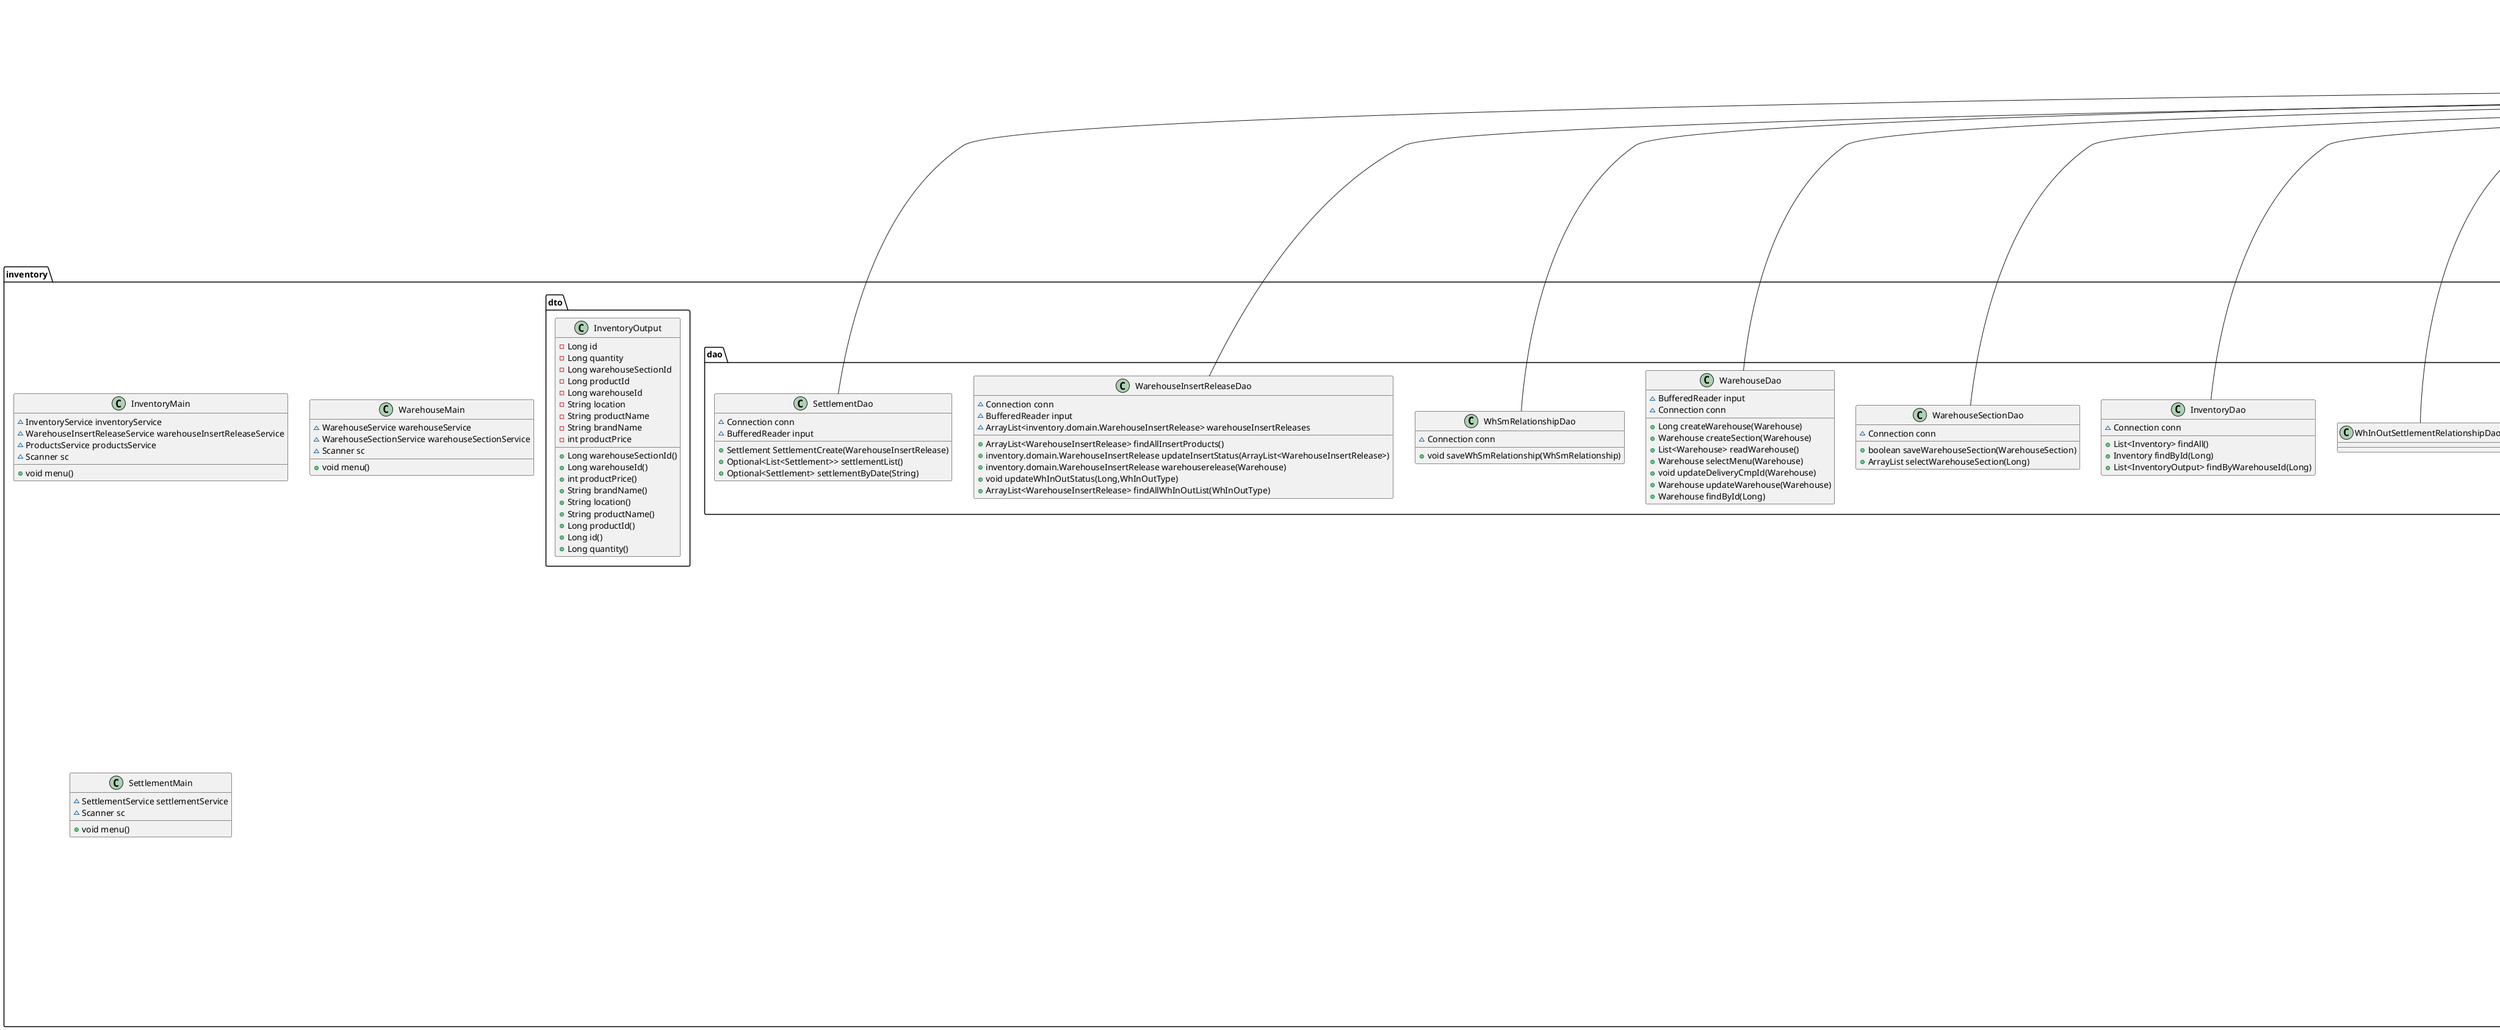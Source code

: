 @startuml
class inventory.domain.WarehouseSection {
- Long id
- String name
- Long warehouseId
- WhSectionType type
}
class person.dao.CustomerDao {
~ Connection conn
}
class inventory.InventoryMain {
~ InventoryService inventoryService
~ WarehouseInsertReleaseService warehouseInsertReleaseService
~ ProductsService productsService
~ Scanner sc
+ void menu()
}
class inventory.service.impl.InventoryServiceImpl {
~ InventoryDao inventoryDao
~ {static} Scanner sc
+ void searchInventoryList()
+ void searchInventory()
+ void searchInventoryListByWarehouse()
}
interface inventory.service.WarehouseInsertReleaseService {
~ ArrayList<WarehouseInsertRelease> findStatusDone()
~ void updateReleaseStatus(WhInOutType)
}
enum inventory.enums.WhInOutType {
+  INSERT_WAIT
+  INSERT_CONFIRM
+  INSERT_CANCEL
+  RELEASE_WAIT
+  RELEASE_CONFIRM
+  RELEASE_CANCEL
- String desc
}
class inventory.domain.Inventory {
- Long id
- int quantity
- Long whSectionId
- Long productId
}
class mgtOrders.domain.MgtOrders {
- Long id
- String purchaser
- MgtOrdersStatus status
- LocalDateTime createdAt
- Long warehouseId
+ Long getId()
+ void setId(Long)
+ String getPurchaser()
+ void setPurchaser(String)
+ MgtOrdersStatus getStatus()
+ void setStatus(MgtOrdersStatus)
+ LocalDateTime getCreatedAt()
+ void setCreatedAt(LocalDateTime)
+ Long getWarehouseId()
+ void setWarehouseId(Long)
}
class person.domain.BusinessOwner {
- Long id
- String name
- String email
- String password
- String phone
- String address
}
class delivery.deliveryMain {
~ WaybillService waybillService
~ Scanner sc
+ void menu()
}
class smOrders.dto.SmOrdersOutput {
- Long id
- int quantity
- int paymentAmount
- Date createdAt
- Date expectedAt
- String sellerSendStatus
- Long customerId
- Long shoppingMallId
- String shoppingMallName
- Long productsId
- String productName
- int productPrice
- String brandName
- Long businessOwnerId
- String ownerName
- String ownerPhone
- String location
- String customerName
- String customerPhone
+ Long shoppingMallId()
+ String location()
+ String customerName()
+ int productPrice()
+ Long businessOwnerId()
+ String ownerPhone()
+ int paymentAmount()
+ String brandName()
+ String productName()
+ int quantity()
+ Date createdAt()
+ String sellerSendStatus()
+ String ownerName()
+ String customerPhone()
+ Date expectedAt()
+ Long customerId()
+ String shoppingMallName()
+ Long productsId()
+ Long id()
}
class smOrders.domain.smOrders {
- Long id
- int quantity
- int paymentAmount
- String createdAt
- String expectedAt
- SellerSendStatus status
- Long customerId
- Long shoppingMallId
- Long productId
}
class person.dao.BusinessOwnerDao {
~ Connection conn
}
class product.dao.ProductsDao {
~ Connection conn
+ List<ProductsOutput> productListInventory()
+ void createProduct(Products)
+ void updateProduct(Products)
}
class smOrders.domain.ShoppingMall {
- Long id
- String name
}
class product.domain.Products {
- Long id
- String name
- ProductsStatus status
- int price
- int cost
- Long brandId
- Long businessOwnerId
}
class inventory.domain.WhInOutSettlementRelationship {
- Long id
- Long whInsertReleaseId
- Long settlementId
}
class inventory.service.impl.WarehouseServiceImpl {
~ BufferedReader input
~ WarehouseDao warehouseDao
~ DeliveryCmpService deliveryCmpService
~ ShoppingMallService shoppingMallService
~ WhSmRelationshipService whSmRelationShipService
~ WarehouseSectionService warehouseSectionService
+ void createWarehouse()
+ Warehouse updateWarehouse()
+ Warehouse deliveryUpdateWarehouse(Warehouse)
+ void readAllWarehouse()
+ void readOneWarehouse()
+ Warehouse allUpdateWarehouse(Warehouse)
}
class inventory.service.impl.WarehouseSectionServiceImpl {
~ BufferedReader input
~ WarehouseSectionDao warehouseSectionDao
~ WarehouseDao warehouseDao
+ void createWarehouseSection(Warehouse)
+ void readWarehouseSection()
}
interface inventory.service.WarehouseService {
~ void createWarehouse()
~ Warehouse updateWarehouse()
~ Warehouse allUpdateWarehouse(Warehouse)
~ Warehouse deliveryUpdateWarehouse(Warehouse)
~ void readAllWarehouse()
~ void readOneWarehouse()
}
class Main {
+ {static} void main(String[])
}
class delivery.dao.WaybillDao {
- Connection conn
+ List<SelectWaybillOutPut> findByOrderId(Long)
+ List<SelectListWaybillOutput> readWaybill()
}
abstract class DBIO.ObjectDBIO {
- String MYSQL_DRIVER
- String MYSQL_URL
- String MYSQL_ID
- String MYSQL_PW
# Connection open()
# void close(Connection)
}
class delivery.dao.DeliveryCmpDao {
~ Connection conn
+ List<DeliveryCmp> readDeliveryCmp()
}
class delivery.service.impl.DeliveryCmpServiceImpl {
~ BufferedReader input
~ DeliveryCmpDao dao
+ Long chooseDeliveryCmp()
}
class product.domain.Brand {
- Long id
- String name
}
interface inventory.service.SettlementService {
~ void settlementList()
~ void settlementByDate()
}
interface product.service.BrandService {
~ List<Brand> getAllBrand()
}
class inventory.domain.Settlement {
- Long id
- Long insertQuantity
- Long releaseQuantity
- Long totalPrice
- LocalDateTime createdAt
- LocalDateTime modifiedAt
}
class inventory.dao.WhInOutSettlementRelationshipDao {
}
class inventory.WarehouseMain {
~ WarehouseService warehouseService
~ WarehouseSectionService warehouseSectionService
~ Scanner sc
+ void menu()
}
class product.service.impl.BrandServiceImpl {
- Connection conn
+ List<Brand> getAllBrand()
}
class mgtOrders.dao.MgtOrderDao {
~ Connection conn
+ Long createOrder(String,LocalDateTime,Long)
+ boolean addItem(Long,Map<Integer,Integer>)
+ boolean confirmOrder(Long,MgtOrdersStatus)
+ boolean cancelOrder(Long)
+ ArrayList<MgtOrders> selectAll(String,String)
+ ArrayList<MgtOrders> selectOrderList(MgtOrdersStatus)
+ boolean insertList(ArrayList<Long>,String)
+ ArrayList<MgtOrders> searchForDate(String)
+ boolean delete(Long)
}
class main.WmsTraining {
+ {static} void logo()
}
class inventory.dao.InventoryDao {
~ Connection conn
+ List<Inventory> findAll()
+ Inventory findById(Long)
+ List<InventoryOutput> findByWarehouseId(Long)
}
interface inventory.service.WarehouseSectionService {
~ void createWarehouseSection(Warehouse)
~ void readWarehouseSection()
}
enum smOrders.enums.SellerSendStatus {
+  PREPARING
+  COMPLETE
+  CANCEL
- String desc
}
interface delivery.service.DeliveryCmpService {
~ Long chooseDeliveryCmp()
}
enum mgtOrders.enums.MgtOrdersStatus {
+  READY
+  DONE
+  DELIVERED
+  CANCEL
+  RETURN
- String desc
}
class person.domain.Customer {
- Long id
- String name
- String email
- String password
- String phone
- String address
}
class inventory.service.impl.SettlementServiceImpl {
~ BufferedReader br
- SettlementDao settlementDao
+ void settlementList()
+ void settlementByDate()
}
class inventory.domain.WarehouseInsertRelease {
- Long id
- Long quantity
- LocalDateTime createdAt
- WhInOutType type
- Long totalPrice
- Long inventoryId
}
interface person.service.BusinessOwnerService {
}
class delivery.service.impl.WaybillServiceImpl {
~ Scanner sc
~ WaybillDao waybillDao
+ void readOneWaybill()
+ void readAllWaybill()
}
class product.service.impl.ProductsServiceImpl {
~ BufferedReader br
- ProductsDao productsDao
+ void productListInventory()
- ProductsStatus isProductOnSale()
+ void createProduct()
+ void updateProduct()
}
class inventory.domain.Warehouse {
- Long id
- WhType type
- String location
- Long delivery_id
}
class smOrders.dao.SMOrdersDao {
~ {static} Scanner sc
~ Connection conn
+ List<SmOrdersOutput> smOrdersReadAllCanCel()
+ List<SmOrdersOutput> readAllPreparedOrders()
+ List<SmOrdersOutput> readAllCanceledOrders()
+ void updateSmOrdersStatus(smOrders)
+ smOrders findById(Long)
+ void insertSmOrdersStatus(smOrders)
+ SmOrdersAllOutput readOneAlloutput(Long)
}
class inventory.dao.WarehouseSectionDao {
~ Connection conn
+ boolean saveWarehouseSection(WarehouseSection)
+ ArrayList selectWarehouseSection(Long)
}
interface mgtOrders.service.MgtOrdersService {
~ void add()
~ void delete()
~ void getAllOrders()
~ boolean confirmOrder()
~ boolean cancelOrder()
~ void confirmList()
~ void searchNonDelivered()
~ void confirmArrival()
}
class inventory.service.impl.WarehouseInsertReleaseServiceImpl {
~ WarehouseInsertReleaseDao whInOutDao
~ Scanner sc
+ ArrayList<WarehouseInsertRelease> findStatusDone()
+ void updateReleaseStatus(WhInOutType)
}
class delivery.dto.SelectWaybillOutPut {
- Long id
- Long ordersId
- String productName
- String shoppingMallName
- String warehouseLocation
- String businessPhone
- Long customerId
- String customerName
- String customerPhone
- String customerAddress
+ String customerName()
+ String warehouseLocation()
+ String customerPhone()
+ String businessPhone()
+ Long ordersId()
+ Long customerId()
+ String productName()
+ String customerAddress()
+ Long id()
+ String shoppingMallName()
}
class main.MainMenu {
~ {static} Scanner scanner
+ {static} void main(String[])
- {static} void selectMenu()
}
class person.service.impl.BusinessOwnerServiceImpl {
}
interface smOrders.service.ShoppingMallService {
~ Long chooseShoppingMall()
}
class inventory.service.impl.WhSmRelationshipServiceImpl {
~ WhSmRelationshipDao whSmRelationshipDao
+ void createWhSmRelationship(WhSmRelationship)
}
class inventory.dao.WarehouseDao {
~ BufferedReader input
~ Connection conn
+ Long createWarehouse(Warehouse)
+ Warehouse createSection(Warehouse)
+ List<Warehouse> readWarehouse()
+ Warehouse selectMenu(Warehouse)
+ void updateDeliveryCmpId(Warehouse)
+ Warehouse updateWarehouse(Warehouse)
+ Warehouse findById(Long)
}
class delivery.domain.Waybill {
- Long id
- LocalDateTime delivery_At
- Long orders_id
- Long customer_id
}
class smOrders.service.impl.ShoppingMallServiceImpl {
~ BufferedReader input
~ ShoppingMallDao shoppingMallDao
~ WhSmRelationshipDao whSmRelationshipDao
+ Long chooseShoppingMall()
}
interface delivery.service.WaybillService {
~ void readOneWaybill()
~ void readAllWaybill()
}
interface product.service.ProductsService {
~ void productListInventory()
~ void createProduct()
~ void updateProduct()
}
class inventory.dao.WhSmRelationshipDao {
~ Connection conn
+ void saveWhSmRelationship(WhSmRelationship)
}
class inventory.domain.WhSmRelationship {
- Long id
- Long warehouseId
- Long shoppingMallId
}
class mgtOrders.MgtOrdersMain {
~ MgtOrdersService mgtOrdersService
~ Scanner sc
+ void menu()
}
class product.dto.ProductsOutput {
- Long id
- String name
- ProductsStatus status
- int price
- int cost
- Long brandId
- Long businessOwnerId
- String brandName
+ String name()
+ String brandName()
+ Long businessOwnerId()
+ int price()
+ Long id()
+ Long brandId()
+ ProductsStatus status()
+ int cost()
}
class mgtOrders.service.impl.MgtOrdersServiceImpl {
~ BufferedReader bufferedReader
- MgtOrderDao mgtOrderDao
+ void add()
+ void getAllOrders()
+ boolean confirmOrder()
+ boolean cancelOrder()
+ void confirmList()
+ void searchNonDelivered()
+ void confirmArrival()
+ void delete()
- void print(MgtOrders)
- void printList(ArrayList<MgtOrders>)
}
class inventory.SettlementMain {
~ SettlementService settlementService
~ Scanner sc
+ void menu()
}
class smOrders.dao.ShoppingMallDao {
~ Connection conn
+ List<ShoppingMall> findAll()
}
class inventory.dao.WarehouseInsertReleaseDao {
~ Connection conn
~ BufferedReader input
~ ArrayList<inventory.domain.WarehouseInsertRelease> warehouseInsertReleases
+ ArrayList<WarehouseInsertRelease> findAllInsertProducts()
+ inventory.domain.WarehouseInsertRelease updateInsertStatus(ArrayList<WarehouseInsertRelease>)
+ inventory.domain.WarehouseInsertRelease warehouserelease(Warehouse)
+ void updateWhInOutStatus(Long,WhInOutType)
+ ArrayList<WarehouseInsertRelease> findAllWhInOutList(WhInOutType)
}
class inventory.dto.InventoryOutput {
- Long id
- Long quantity
- Long warehouseSectionId
- Long productId
- Long warehouseId
- String location
- String productName
- String brandName
- int productPrice
+ Long warehouseSectionId()
+ Long warehouseId()
+ int productPrice()
+ String brandName()
+ String location()
+ String productName()
+ Long productId()
+ Long id()
+ Long quantity()
}
interface inventory.service.WhSmRelationshipService {
~ void createWhSmRelationship(WhSmRelationship)
}
interface smOrders.service.SmOrdersService {
~ void createOrder()
~ void readOrder()
~ List<smOrders> readAllCanceledOrders()
~ List<smOrders> readAllPreparedOrders()
~ void updateStatus()
~ smOrders readOne()
~ SmOrdersAllOutput readOneSelect()
}
enum inventory.enums.WhSectionType {
+  REFRIGERATED
+  FROZEN
+  DRY
+  PROCESSED
- String desc
}
class inventory.dao.SettlementDao {
~ Connection conn
~ BufferedReader input
+ Settlement SettlementCreate(WarehouseInsertRelease)
+ Optional<List<Settlement>> settlementList()
+ Optional<Settlement> settlementByDate(String)
}
interface inventory.service.InventoryService {
~ void searchInventoryList()
~ void searchInventory()
~ void searchInventoryListByWarehouse()
}
enum product.enums.ProductsStatus {
+  ON_SALE
+  STOP_SALE
- String desc
}
class mgtOrders.domain.WarehouseInsertRelease {
- Long id
- int quantity
- Long productsId
- Long mgtOrdersId
- WhInOutType whInOutType
- LocalDateTime createdAt
- int totalPrice
}
class smOrders.service.impl.SmOrderServiceImpl {
+ SMOrdersDao smordersdao
~ {static} Scanner sc
+ void createOrder()
+ void updateStatus()
+ SmOrdersAllOutput readOneSelect()
+ smOrders readOne()
+ void readOrder()
+ List<smOrders> readAllCanceledOrders()
+ List<smOrders> readAllPreparedOrders()
}
enum inventory.enums.WhType {
+  WET
+  DRY
+  BOTH
- String desc
}
class smOrders.dto.SmOrdersAllOutput {
- Long orderId
- int quantity
- int paymentAmount
- LocalDateTime createdAt
- LocalDateTime expectedAt
- String sellerSendStatus
- Long shoppingMallId
- String shoppingMallName
- Long productsId
- String productName
- String brandName
+ Long shoppingMallId()
+ String sellerSendStatus()
+ LocalDateTime createdAt()
+ int paymentAmount()
+ Long orderId()
+ LocalDateTime expectedAt()
+ String shoppingMallName()
+ String brandName()
+ String productName()
+ Long productsId()
+ int quantity()
}
class delivery.dto.SelectListWaybillOutput {
- Long id
- Long ordersId
- String productName
- String customerAddress
- String warehouseLocation
- String customerName
+ String customerName()
+ String warehouseLocation()
+ Long ordersId()
+ String productName()
+ String customerAddress()
+ Long id()
}
interface person.service.CustomerService {
}
class person.service.impl.CustomerServiceImpl {
}
class product.dao.BrandDao {
+ String getBrandName(int)
+ List<String> getAllBrands()
}
class delivery.domain.DeliveryCmp {
- Long id
- String name
}
class smOrders.SmOrdersMain {
~ SmOrdersService smOrdersService
~ Scanner sc
+ void menu()
}


DBIO.ObjectDBIO <|-- person.dao.CustomerDao
inventory.service.InventoryService <|.. inventory.service.impl.InventoryServiceImpl
DBIO.ObjectDBIO <|-- person.dao.BusinessOwnerDao
DBIO.ObjectDBIO <|-- product.dao.ProductsDao
inventory.service.WarehouseService <|.. inventory.service.impl.WarehouseServiceImpl
inventory.service.WarehouseSectionService <|.. inventory.service.impl.WarehouseSectionServiceImpl
DBIO.ObjectDBIO <|-- delivery.dao.WaybillDao
DBIO.ObjectDBIO <|-- delivery.dao.DeliveryCmpDao
delivery.service.DeliveryCmpService <|.. delivery.service.impl.DeliveryCmpServiceImpl
DBIO.ObjectDBIO <|-- inventory.dao.WhInOutSettlementRelationshipDao
product.service.BrandService <|.. product.service.impl.BrandServiceImpl
DBIO.ObjectDBIO <|-- mgtOrders.dao.MgtOrderDao
DBIO.ObjectDBIO <|-- inventory.dao.InventoryDao
inventory.service.SettlementService <|.. inventory.service.impl.SettlementServiceImpl
delivery.service.WaybillService <|.. delivery.service.impl.WaybillServiceImpl
product.service.ProductsService <|.. product.service.impl.ProductsServiceImpl
DBIO.ObjectDBIO <|-- smOrders.dao.SMOrdersDao
DBIO.ObjectDBIO <|-- inventory.dao.WarehouseSectionDao
inventory.service.WarehouseInsertReleaseService <|.. inventory.service.impl.WarehouseInsertReleaseServiceImpl
person.service.BusinessOwnerService <|.. person.service.impl.BusinessOwnerServiceImpl
inventory.service.WhSmRelationshipService <|.. inventory.service.impl.WhSmRelationshipServiceImpl
DBIO.ObjectDBIO <|-- inventory.dao.WarehouseDao
smOrders.service.ShoppingMallService <|.. smOrders.service.impl.ShoppingMallServiceImpl
DBIO.ObjectDBIO <|-- inventory.dao.WhSmRelationshipDao
mgtOrders.service.MgtOrdersService <|.. mgtOrders.service.impl.MgtOrdersServiceImpl
DBIO.ObjectDBIO <|-- smOrders.dao.ShoppingMallDao
DBIO.ObjectDBIO <|-- inventory.dao.WarehouseInsertReleaseDao
DBIO.ObjectDBIO <|-- inventory.dao.SettlementDao
smOrders.service.SmOrdersService <|.. smOrders.service.impl.SmOrderServiceImpl
person.service.CustomerService <|.. person.service.impl.CustomerServiceImpl
DBIO.ObjectDBIO <|-- product.dao.BrandDao
@enduml